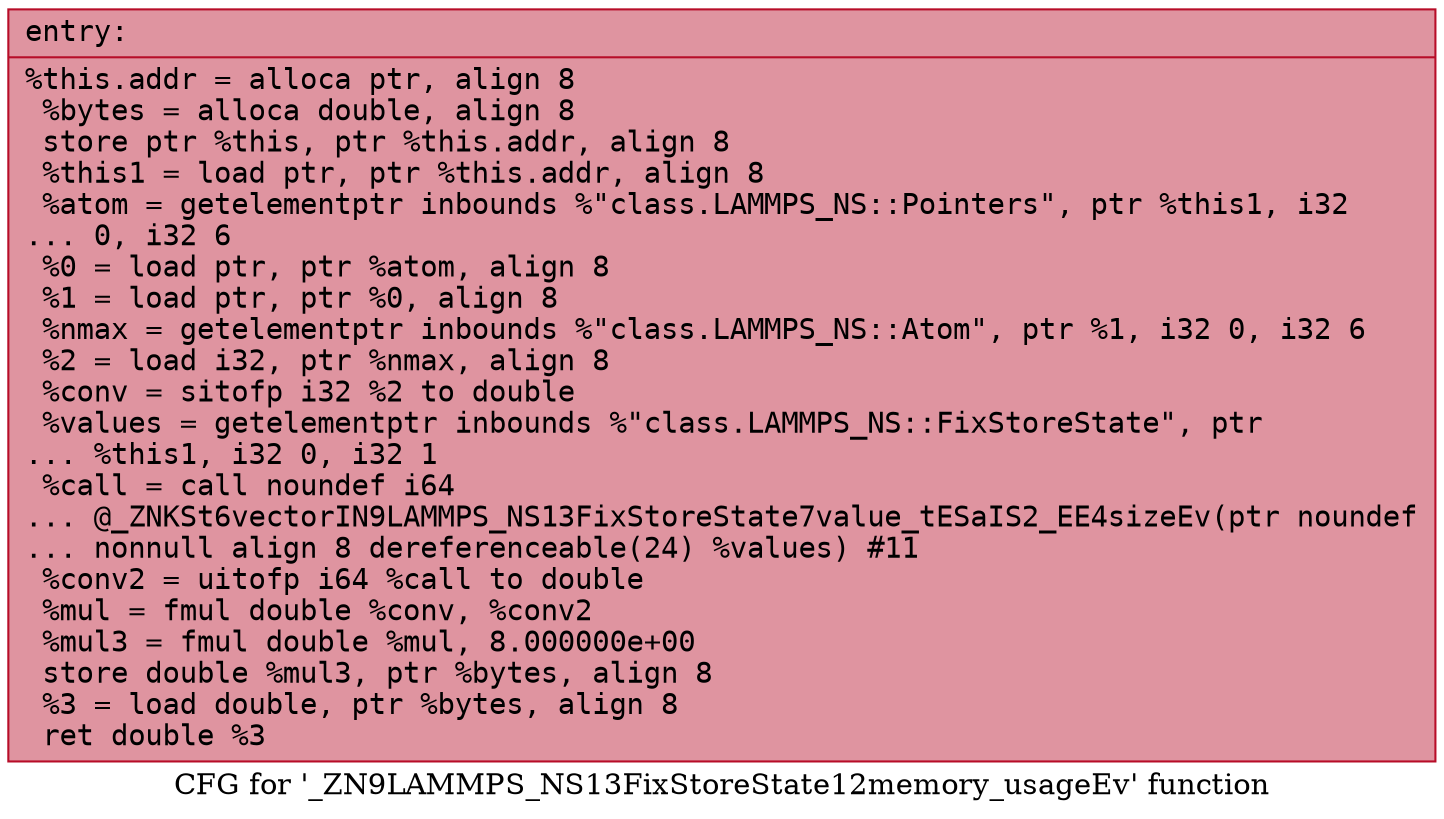 digraph "CFG for '_ZN9LAMMPS_NS13FixStoreState12memory_usageEv' function" {
	label="CFG for '_ZN9LAMMPS_NS13FixStoreState12memory_usageEv' function";

	Node0x55b564903f20 [shape=record,color="#b70d28ff", style=filled, fillcolor="#b70d2870" fontname="Courier",label="{entry:\l|  %this.addr = alloca ptr, align 8\l  %bytes = alloca double, align 8\l  store ptr %this, ptr %this.addr, align 8\l  %this1 = load ptr, ptr %this.addr, align 8\l  %atom = getelementptr inbounds %\"class.LAMMPS_NS::Pointers\", ptr %this1, i32\l... 0, i32 6\l  %0 = load ptr, ptr %atom, align 8\l  %1 = load ptr, ptr %0, align 8\l  %nmax = getelementptr inbounds %\"class.LAMMPS_NS::Atom\", ptr %1, i32 0, i32 6\l  %2 = load i32, ptr %nmax, align 8\l  %conv = sitofp i32 %2 to double\l  %values = getelementptr inbounds %\"class.LAMMPS_NS::FixStoreState\", ptr\l... %this1, i32 0, i32 1\l  %call = call noundef i64\l... @_ZNKSt6vectorIN9LAMMPS_NS13FixStoreState7value_tESaIS2_EE4sizeEv(ptr noundef\l... nonnull align 8 dereferenceable(24) %values) #11\l  %conv2 = uitofp i64 %call to double\l  %mul = fmul double %conv, %conv2\l  %mul3 = fmul double %mul, 8.000000e+00\l  store double %mul3, ptr %bytes, align 8\l  %3 = load double, ptr %bytes, align 8\l  ret double %3\l}"];
}

